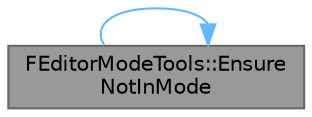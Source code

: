 digraph "FEditorModeTools::EnsureNotInMode"
{
 // INTERACTIVE_SVG=YES
 // LATEX_PDF_SIZE
  bgcolor="transparent";
  edge [fontname=Helvetica,fontsize=10,labelfontname=Helvetica,labelfontsize=10];
  node [fontname=Helvetica,fontsize=10,shape=box,height=0.2,width=0.4];
  rankdir="LR";
  Node1 [id="Node000001",label="FEditorModeTools::Ensure\lNotInMode",height=0.2,width=0.4,color="gray40", fillcolor="grey60", style="filled", fontcolor="black",tooltip="Returns true if the current mode is not the specified ModeID."];
  Node1 -> Node1 [id="edge1_Node000001_Node000001",color="steelblue1",style="solid",tooltip=" "];
}
